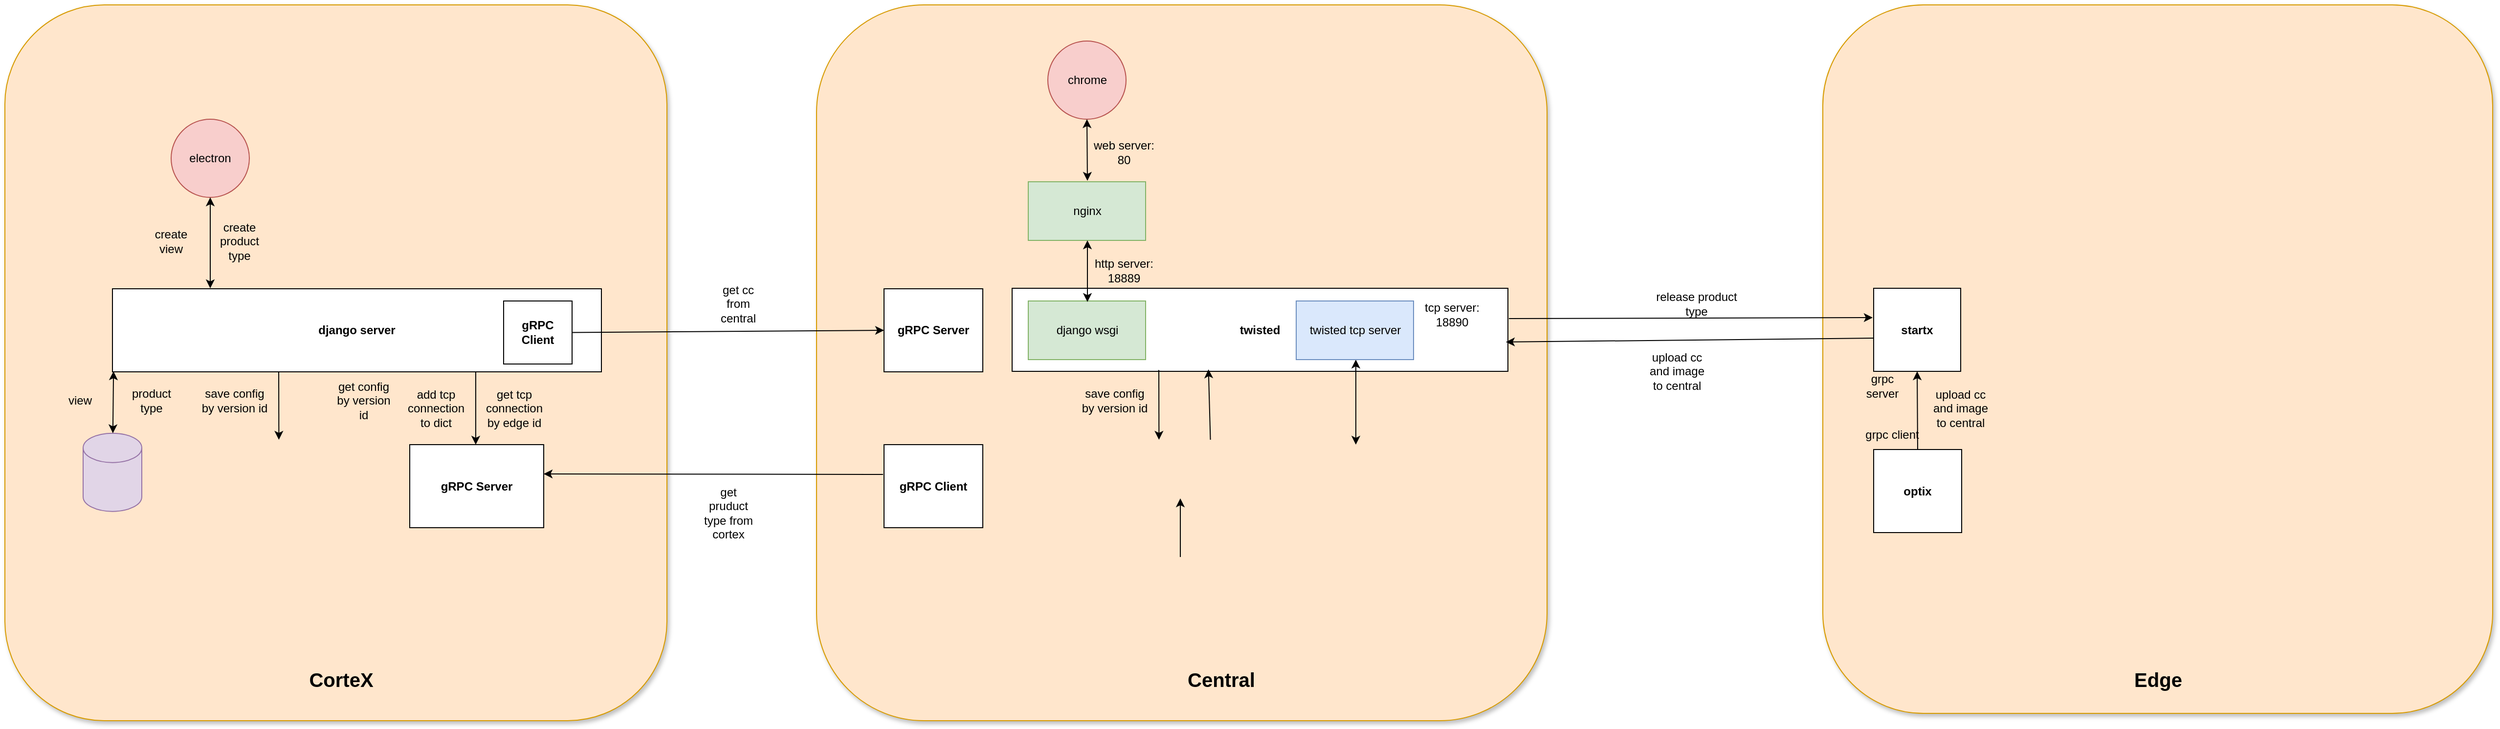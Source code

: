 <mxfile version="24.8.6">
  <diagram name="第 1 页" id="PzokZFdOADGy7_pB55ky">
    <mxGraphModel dx="2074" dy="1146" grid="1" gridSize="10" guides="1" tooltips="1" connect="1" arrows="1" fold="1" page="1" pageScale="1" pageWidth="3300" pageHeight="4681" math="0" shadow="0">
      <root>
        <mxCell id="0" />
        <mxCell id="1" parent="0" />
        <mxCell id="ArdMYgsBvblEmgynCt6V-97" value="" style="rounded=1;whiteSpace=wrap;html=1;fillColor=#ffe6cc;strokeColor=#d79b00;glass=0;shadow=1;" parent="1" vertex="1">
          <mxGeometry x="2479" y="1370" width="685" height="725" as="geometry" />
        </mxCell>
        <mxCell id="ArdMYgsBvblEmgynCt6V-98" value="" style="rounded=1;whiteSpace=wrap;html=1;fillColor=#ffe6cc;strokeColor=#d79b00;shadow=1;" parent="1" vertex="1">
          <mxGeometry x="1450" y="1370" width="747" height="732.5" as="geometry" />
        </mxCell>
        <mxCell id="ArdMYgsBvblEmgynCt6V-99" value="&lt;b&gt;twisted&lt;/b&gt;" style="rounded=0;whiteSpace=wrap;html=1;fontSize=12;fontStyle=0;fontColor=default;fontFamily=Helvetica;" parent="1" vertex="1">
          <mxGeometry x="1650" y="1660" width="507" height="85" as="geometry" />
        </mxCell>
        <mxCell id="ArdMYgsBvblEmgynCt6V-100" value="&lt;span style=&quot;font-size: 12px;&quot; data-lucid-content=&quot;{&amp;quot;t&amp;quot;:&amp;quot;CorteX Backend Service&amp;quot;,&amp;quot;m&amp;quot;:[{&amp;quot;s&amp;quot;:0,&amp;quot;n&amp;quot;:&amp;quot;fsp&amp;quot;,&amp;quot;v&amp;quot;:&amp;quot;ss_presetShapeStyle1_textStyle&amp;quot;,&amp;quot;e&amp;quot;:22},{&amp;quot;s&amp;quot;:0,&amp;quot;n&amp;quot;:&amp;quot;fsp2&amp;quot;,&amp;quot;v&amp;quot;:&amp;quot;ss_presetShapeStyle1_textStyle&amp;quot;,&amp;quot;e&amp;quot;:22},{&amp;quot;s&amp;quot;:0,&amp;quot;n&amp;quot;:&amp;quot;s&amp;quot;,&amp;quot;v&amp;quot;:22.222,&amp;quot;e&amp;quot;:22}]}&quot; data-lucid-type=&quot;application/vnd.lucid.text&quot;&gt;&lt;span style=&quot;font-size: 12px;&quot;&gt;&lt;b&gt;startx&lt;/b&gt;&lt;/span&gt;&lt;/span&gt;" style="rounded=0;whiteSpace=wrap;html=1;fontSize=12;fontStyle=0;fontColor=default;fontFamily=Helvetica;" parent="1" vertex="1">
          <mxGeometry x="2531" y="1660" width="89" height="85" as="geometry" />
        </mxCell>
        <mxCell id="ArdMYgsBvblEmgynCt6V-106" value="" style="endArrow=classic;html=1;rounded=0;exitX=0.5;exitY=0;exitDx=0;exitDy=0;" parent="1" edge="1">
          <mxGeometry width="50" height="50" relative="1" as="geometry">
            <mxPoint x="1822" y="1935" as="sourcePoint" />
            <mxPoint x="1822" y="1875" as="targetPoint" />
          </mxGeometry>
        </mxCell>
        <mxCell id="ArdMYgsBvblEmgynCt6V-107" value="" style="endArrow=classic;html=1;rounded=0;exitX=0.429;exitY=0.977;exitDx=0;exitDy=0;exitPerimeter=0;entryX=0.5;entryY=0;entryDx=0;entryDy=0;" parent="1" edge="1">
          <mxGeometry width="50" height="50" relative="1" as="geometry">
            <mxPoint x="1800.003" y="1743.62" as="sourcePoint" />
            <mxPoint x="1800.18" y="1815" as="targetPoint" />
          </mxGeometry>
        </mxCell>
        <mxCell id="ArdMYgsBvblEmgynCt6V-108" value="save config by version id&lt;div&gt;&lt;/div&gt;" style="text;strokeColor=none;align=center;fillColor=none;html=1;verticalAlign=middle;whiteSpace=wrap;rounded=0;" parent="1" vertex="1">
          <mxGeometry x="1720" y="1760" width="70" height="30" as="geometry" />
        </mxCell>
        <mxCell id="ArdMYgsBvblEmgynCt6V-109" value="Central" style="text;strokeColor=none;align=center;fillColor=none;html=1;verticalAlign=middle;whiteSpace=wrap;rounded=0;fontSize=20;fontStyle=1" parent="1" vertex="1">
          <mxGeometry x="1833.5" y="2045" width="60" height="30" as="geometry" />
        </mxCell>
        <mxCell id="ArdMYgsBvblEmgynCt6V-110" value="Edge" style="text;strokeColor=none;align=center;fillColor=none;html=1;verticalAlign=middle;whiteSpace=wrap;rounded=0;fontSize=20;fontStyle=1" parent="1" vertex="1">
          <mxGeometry x="2791.5" y="2045" width="60" height="30" as="geometry" />
        </mxCell>
        <mxCell id="ArdMYgsBvblEmgynCt6V-114" value="" style="endArrow=classic;html=1;rounded=0;exitX=0.681;exitY=0;exitDx=0;exitDy=0;entryX=0.396;entryY=0.976;entryDx=0;entryDy=0;entryPerimeter=0;exitPerimeter=0;" parent="1" target="ArdMYgsBvblEmgynCt6V-99" edge="1">
          <mxGeometry width="50" height="50" relative="1" as="geometry">
            <mxPoint x="1852.77" y="1815" as="sourcePoint" />
            <mxPoint x="1864" y="1745" as="targetPoint" />
          </mxGeometry>
        </mxCell>
        <mxCell id="ArdMYgsBvblEmgynCt6V-118" value="upload cc and image to central" style="text;strokeColor=none;align=center;fillColor=none;html=1;verticalAlign=middle;whiteSpace=wrap;rounded=0;" parent="1" vertex="1">
          <mxGeometry x="2590" y="1767.5" width="60" height="30" as="geometry" />
        </mxCell>
        <mxCell id="ArdMYgsBvblEmgynCt6V-123" value="release product type" style="text;strokeColor=none;align=center;fillColor=none;html=1;verticalAlign=middle;whiteSpace=wrap;rounded=0;" parent="1" vertex="1">
          <mxGeometry x="2300" y="1660.5" width="100" height="30" as="geometry" />
        </mxCell>
        <mxCell id="ArdMYgsBvblEmgynCt6V-127" value="tcp server: 18890" style="text;strokeColor=none;align=center;fillColor=none;html=1;verticalAlign=middle;whiteSpace=wrap;rounded=0;" parent="1" vertex="1">
          <mxGeometry x="2070" y="1672" width="60" height="30" as="geometry" />
        </mxCell>
        <mxCell id="ArdMYgsBvblEmgynCt6V-131" value="chrome" style="ellipse;whiteSpace=wrap;html=1;aspect=fixed;fillColor=#f8cecc;strokeColor=#b85450;" parent="1" vertex="1">
          <mxGeometry x="1686.5" y="1407" width="80" height="80" as="geometry" />
        </mxCell>
        <mxCell id="ArdMYgsBvblEmgynCt6V-132" value="" style="endArrow=classic;startArrow=classic;html=1;rounded=0;exitX=0.5;exitY=1;exitDx=0;exitDy=0;" parent="1" source="ArdMYgsBvblEmgynCt6V-131" edge="1">
          <mxGeometry width="50" height="50" relative="1" as="geometry">
            <mxPoint x="2300" y="1697" as="sourcePoint" />
            <mxPoint x="1727" y="1550" as="targetPoint" />
          </mxGeometry>
        </mxCell>
        <mxCell id="ArdMYgsBvblEmgynCt6V-133" value="" style="endArrow=classic;startArrow=classic;html=1;rounded=0;entryX=0.103;entryY=0.969;entryDx=0;entryDy=0;entryPerimeter=0;exitX=0.479;exitY=0.042;exitDx=0;exitDy=0;exitPerimeter=0;" parent="1" edge="1">
          <mxGeometry width="50" height="50" relative="1" as="geometry">
            <mxPoint x="2001.48" y="1820.02" as="sourcePoint" />
            <mxPoint x="2001.461" y="1732.995" as="targetPoint" />
          </mxGeometry>
        </mxCell>
        <mxCell id="ArdMYgsBvblEmgynCt6V-134" value="web server: 80" style="text;strokeColor=none;align=center;fillColor=none;html=1;verticalAlign=middle;whiteSpace=wrap;rounded=0;" parent="1" vertex="1">
          <mxGeometry x="1726" y="1506" width="77" height="30" as="geometry" />
        </mxCell>
        <mxCell id="ArdMYgsBvblEmgynCt6V-137" value="django wsgi" style="rounded=0;whiteSpace=wrap;html=1;fillColor=#d5e8d4;strokeColor=#82b366;" parent="1" vertex="1">
          <mxGeometry x="1666.5" y="1673" width="120" height="60" as="geometry" />
        </mxCell>
        <mxCell id="ArdMYgsBvblEmgynCt6V-138" value="twisted tcp server" style="rounded=0;whiteSpace=wrap;html=1;fillColor=#dae8fc;strokeColor=#6c8ebf;" parent="1" vertex="1">
          <mxGeometry x="1940.5" y="1673" width="120" height="60" as="geometry" />
        </mxCell>
        <mxCell id="ArdMYgsBvblEmgynCt6V-142" value="nginx" style="rounded=0;whiteSpace=wrap;html=1;fillColor=#d5e8d4;strokeColor=#82b366;" parent="1" vertex="1">
          <mxGeometry x="1666.5" y="1551" width="120" height="60" as="geometry" />
        </mxCell>
        <mxCell id="ArdMYgsBvblEmgynCt6V-143" value="" style="endArrow=classic;startArrow=classic;html=1;rounded=0;exitX=0.5;exitY=1;exitDx=0;exitDy=0;" parent="1" edge="1">
          <mxGeometry width="50" height="50" relative="1" as="geometry">
            <mxPoint x="1727" y="1611" as="sourcePoint" />
            <mxPoint x="1727" y="1674" as="targetPoint" />
          </mxGeometry>
        </mxCell>
        <mxCell id="ArdMYgsBvblEmgynCt6V-144" value="http server: 18889" style="text;strokeColor=none;align=center;fillColor=none;html=1;verticalAlign=middle;whiteSpace=wrap;rounded=0;" parent="1" vertex="1">
          <mxGeometry x="1726" y="1627" width="77" height="30" as="geometry" />
        </mxCell>
        <mxCell id="ArdMYgsBvblEmgynCt6V-145" value="" style="rounded=1;whiteSpace=wrap;html=1;fillColor=#ffe6cc;strokeColor=#d79b00;shadow=1;" parent="1" vertex="1">
          <mxGeometry x="620" y="1370" width="677" height="732.5" as="geometry" />
        </mxCell>
        <mxCell id="ArdMYgsBvblEmgynCt6V-146" value="&lt;b&gt;gRPC Server&lt;/b&gt;" style="rounded=0;whiteSpace=wrap;html=1;fontSize=12;fontStyle=0;fontColor=default;fontFamily=Helvetica;" parent="1" vertex="1">
          <mxGeometry x="1034" y="1820" width="137" height="85" as="geometry" />
        </mxCell>
        <mxCell id="ArdMYgsBvblEmgynCt6V-150" value="" style="endArrow=classic;html=1;rounded=0;exitX=0.429;exitY=0.977;exitDx=0;exitDy=0;exitPerimeter=0;entryX=0.5;entryY=0;entryDx=0;entryDy=0;" parent="1" edge="1">
          <mxGeometry width="50" height="50" relative="1" as="geometry">
            <mxPoint x="900.003" y="1743.62" as="sourcePoint" />
            <mxPoint x="900.18" y="1815" as="targetPoint" />
          </mxGeometry>
        </mxCell>
        <mxCell id="ArdMYgsBvblEmgynCt6V-151" value="save config by version id&lt;div&gt;&lt;/div&gt;" style="text;strokeColor=none;align=center;fillColor=none;html=1;verticalAlign=middle;whiteSpace=wrap;rounded=0;" parent="1" vertex="1">
          <mxGeometry x="820" y="1760" width="70" height="30" as="geometry" />
        </mxCell>
        <mxCell id="ArdMYgsBvblEmgynCt6V-152" value="CorteX" style="text;strokeColor=none;align=center;fillColor=none;html=1;verticalAlign=middle;whiteSpace=wrap;rounded=0;fontSize=20;fontStyle=1" parent="1" vertex="1">
          <mxGeometry x="933.5" y="2045" width="60" height="30" as="geometry" />
        </mxCell>
        <mxCell id="ArdMYgsBvblEmgynCt6V-153" value="" style="shape=cylinder3;whiteSpace=wrap;html=1;boundedLbl=1;backgroundOutline=1;size=15;fillColor=#e1d5e7;strokeColor=#9673a6;" parent="1" vertex="1">
          <mxGeometry x="700" y="1808.32" width="60" height="80" as="geometry" />
        </mxCell>
        <mxCell id="ArdMYgsBvblEmgynCt6V-154" value="" style="endArrow=classic;startArrow=classic;html=1;rounded=0;entryX=0.087;entryY=1.028;entryDx=0;entryDy=0;entryPerimeter=0;" parent="1" source="ArdMYgsBvblEmgynCt6V-153" edge="1">
          <mxGeometry width="50" height="50" relative="1" as="geometry">
            <mxPoint x="1560" y="1893.32" as="sourcePoint" />
            <mxPoint x="731.069" y="1745.0" as="targetPoint" />
          </mxGeometry>
        </mxCell>
        <mxCell id="ArdMYgsBvblEmgynCt6V-155" value="create product type" style="text;strokeColor=none;align=center;fillColor=none;html=1;verticalAlign=middle;whiteSpace=wrap;rounded=0;" parent="1" vertex="1">
          <mxGeometry x="830" y="1597" width="60" height="30" as="geometry" />
        </mxCell>
        <mxCell id="ArdMYgsBvblEmgynCt6V-157" value="get config by version id" style="text;strokeColor=none;align=center;fillColor=none;html=1;verticalAlign=middle;whiteSpace=wrap;rounded=0;" parent="1" vertex="1">
          <mxGeometry x="957" y="1760" width="60" height="30" as="geometry" />
        </mxCell>
        <mxCell id="ArdMYgsBvblEmgynCt6V-159" value="add tcp connection to dict" style="text;strokeColor=none;align=center;fillColor=none;html=1;verticalAlign=middle;whiteSpace=wrap;rounded=0;" parent="1" vertex="1">
          <mxGeometry x="1031" y="1767.5" width="60" height="30" as="geometry" />
        </mxCell>
        <mxCell id="ArdMYgsBvblEmgynCt6V-160" value="get tcp connection by edge id" style="text;strokeColor=none;align=center;fillColor=none;html=1;verticalAlign=middle;whiteSpace=wrap;rounded=0;" parent="1" vertex="1">
          <mxGeometry x="1111" y="1767.5" width="60" height="30" as="geometry" />
        </mxCell>
        <mxCell id="ArdMYgsBvblEmgynCt6V-163" value="electron" style="ellipse;whiteSpace=wrap;html=1;aspect=fixed;fillColor=#f8cecc;strokeColor=#b85450;" parent="1" vertex="1">
          <mxGeometry x="790" y="1487" width="80" height="80" as="geometry" />
        </mxCell>
        <mxCell id="ArdMYgsBvblEmgynCt6V-164" value="" style="endArrow=classic;startArrow=classic;html=1;rounded=0;exitX=0.5;exitY=1;exitDx=0;exitDy=0;" parent="1" source="ArdMYgsBvblEmgynCt6V-163" edge="1">
          <mxGeometry width="50" height="50" relative="1" as="geometry">
            <mxPoint x="1400" y="1697" as="sourcePoint" />
            <mxPoint x="830" y="1660" as="targetPoint" />
          </mxGeometry>
        </mxCell>
        <mxCell id="ArdMYgsBvblEmgynCt6V-165" value="" style="endArrow=classic;startArrow=classic;html=1;rounded=0;entryX=0.103;entryY=0.969;entryDx=0;entryDy=0;entryPerimeter=0;exitX=0.479;exitY=0.042;exitDx=0;exitDy=0;exitPerimeter=0;" parent="1" edge="1">
          <mxGeometry width="50" height="50" relative="1" as="geometry">
            <mxPoint x="1101.48" y="1820.02" as="sourcePoint" />
            <mxPoint x="1101.461" y="1732.995" as="targetPoint" />
          </mxGeometry>
        </mxCell>
        <mxCell id="ArdMYgsBvblEmgynCt6V-173" value="&lt;b&gt;gRPC Client&lt;/b&gt;" style="rounded=0;whiteSpace=wrap;html=1;fontSize=12;fontStyle=0;fontColor=default;fontFamily=Helvetica;" parent="1" vertex="1">
          <mxGeometry x="1519" y="1820" width="101" height="85" as="geometry" />
        </mxCell>
        <mxCell id="ArdMYgsBvblEmgynCt6V-175" value="&lt;b&gt;django server&lt;/b&gt;" style="rounded=0;whiteSpace=wrap;html=1;fontSize=12;fontStyle=0;fontColor=default;fontFamily=Helvetica;" parent="1" vertex="1">
          <mxGeometry x="730" y="1660.5" width="500" height="85" as="geometry" />
        </mxCell>
        <mxCell id="ArdMYgsBvblEmgynCt6V-176" value="upload cc and image to central" style="text;strokeColor=none;align=center;fillColor=none;html=1;verticalAlign=middle;whiteSpace=wrap;rounded=0;" parent="1" vertex="1">
          <mxGeometry x="2300" y="1730" width="60" height="30" as="geometry" />
        </mxCell>
        <mxCell id="ArdMYgsBvblEmgynCt6V-177" value="product type" style="text;strokeColor=none;align=center;fillColor=none;html=1;verticalAlign=middle;whiteSpace=wrap;rounded=0;" parent="1" vertex="1">
          <mxGeometry x="740" y="1760" width="60" height="30" as="geometry" />
        </mxCell>
        <mxCell id="xq7-DkZQs1Acq1c8sGdA-1" value="&lt;b&gt;optix&lt;/b&gt;" style="rounded=0;whiteSpace=wrap;html=1;fontSize=12;fontStyle=0;fontColor=default;fontFamily=Helvetica;" vertex="1" parent="1">
          <mxGeometry x="2531" y="1825" width="90" height="85" as="geometry" />
        </mxCell>
        <mxCell id="xq7-DkZQs1Acq1c8sGdA-2" value="" style="endArrow=classic;html=1;rounded=0;exitX=0.5;exitY=0;exitDx=0;exitDy=0;entryX=0.5;entryY=1;entryDx=0;entryDy=0;" edge="1" parent="1" source="xq7-DkZQs1Acq1c8sGdA-1" target="ArdMYgsBvblEmgynCt6V-100">
          <mxGeometry width="50" height="50" relative="1" as="geometry">
            <mxPoint x="2690" y="1550" as="sourcePoint" />
            <mxPoint x="2740" y="1500" as="targetPoint" />
          </mxGeometry>
        </mxCell>
        <mxCell id="xq7-DkZQs1Acq1c8sGdA-3" value="" style="endArrow=classic;html=1;rounded=0;entryX=0.996;entryY=0.647;entryDx=0;entryDy=0;entryPerimeter=0;exitX=0;exitY=0.6;exitDx=0;exitDy=0;exitPerimeter=0;" edge="1" parent="1" source="ArdMYgsBvblEmgynCt6V-100" target="ArdMYgsBvblEmgynCt6V-99">
          <mxGeometry width="50" height="50" relative="1" as="geometry">
            <mxPoint x="2690" y="1550" as="sourcePoint" />
            <mxPoint x="2740" y="1500" as="targetPoint" />
          </mxGeometry>
        </mxCell>
        <mxCell id="xq7-DkZQs1Acq1c8sGdA-4" value="" style="endArrow=classic;html=1;rounded=0;exitX=1.002;exitY=0.365;exitDx=0;exitDy=0;exitPerimeter=0;" edge="1" parent="1" source="ArdMYgsBvblEmgynCt6V-99">
          <mxGeometry width="50" height="50" relative="1" as="geometry">
            <mxPoint x="2690" y="1550" as="sourcePoint" />
            <mxPoint x="2530" y="1690" as="targetPoint" />
          </mxGeometry>
        </mxCell>
        <mxCell id="xq7-DkZQs1Acq1c8sGdA-6" value="get cc from central" style="text;strokeColor=none;align=center;fillColor=none;html=1;verticalAlign=middle;whiteSpace=wrap;rounded=0;" vertex="1" parent="1">
          <mxGeometry x="1340" y="1660.5" width="60" height="30" as="geometry" />
        </mxCell>
        <mxCell id="xq7-DkZQs1Acq1c8sGdA-7" value="" style="endArrow=classic;html=1;rounded=0;entryX=1;entryY=0.353;entryDx=0;entryDy=0;entryPerimeter=0;exitX=-0.01;exitY=0.359;exitDx=0;exitDy=0;exitPerimeter=0;" edge="1" parent="1" source="ArdMYgsBvblEmgynCt6V-173" target="ArdMYgsBvblEmgynCt6V-146">
          <mxGeometry width="50" height="50" relative="1" as="geometry">
            <mxPoint x="1400" y="1790" as="sourcePoint" />
            <mxPoint x="1450" y="1740" as="targetPoint" />
          </mxGeometry>
        </mxCell>
        <mxCell id="xq7-DkZQs1Acq1c8sGdA-8" value="get pruduct type from cortex" style="text;strokeColor=none;align=center;fillColor=none;html=1;verticalAlign=middle;whiteSpace=wrap;rounded=0;" vertex="1" parent="1">
          <mxGeometry x="1330" y="1874.5" width="60" height="30" as="geometry" />
        </mxCell>
        <mxCell id="xq7-DkZQs1Acq1c8sGdA-9" value="create view" style="text;strokeColor=none;align=center;fillColor=none;html=1;verticalAlign=middle;whiteSpace=wrap;rounded=0;" vertex="1" parent="1">
          <mxGeometry x="760" y="1597" width="60" height="30" as="geometry" />
        </mxCell>
        <mxCell id="xq7-DkZQs1Acq1c8sGdA-10" value="view" style="text;strokeColor=none;align=center;fillColor=none;html=1;verticalAlign=middle;whiteSpace=wrap;rounded=0;" vertex="1" parent="1">
          <mxGeometry x="667" y="1760" width="60" height="30" as="geometry" />
        </mxCell>
        <mxCell id="xq7-DkZQs1Acq1c8sGdA-11" value="&lt;b&gt;gRPC Server&lt;/b&gt;" style="rounded=0;whiteSpace=wrap;html=1;fontSize=12;fontStyle=0;fontColor=default;fontFamily=Helvetica;" vertex="1" parent="1">
          <mxGeometry x="1519" y="1660.5" width="101" height="85" as="geometry" />
        </mxCell>
        <mxCell id="xq7-DkZQs1Acq1c8sGdA-12" value="grpc server" style="text;strokeColor=none;align=center;fillColor=none;html=1;verticalAlign=middle;whiteSpace=wrap;rounded=0;" vertex="1" parent="1">
          <mxGeometry x="2510" y="1745" width="60" height="30" as="geometry" />
        </mxCell>
        <mxCell id="xq7-DkZQs1Acq1c8sGdA-13" value="grpc client" style="text;strokeColor=none;align=center;fillColor=none;html=1;verticalAlign=middle;whiteSpace=wrap;rounded=0;" vertex="1" parent="1">
          <mxGeometry x="2520" y="1795" width="60" height="30" as="geometry" />
        </mxCell>
        <mxCell id="xq7-DkZQs1Acq1c8sGdA-14" value="&lt;b&gt;gRPC Client&lt;/b&gt;" style="rounded=0;whiteSpace=wrap;html=1;fontSize=12;fontStyle=0;fontColor=default;fontFamily=Helvetica;" vertex="1" parent="1">
          <mxGeometry x="1130" y="1673" width="70" height="64.5" as="geometry" />
        </mxCell>
        <mxCell id="xq7-DkZQs1Acq1c8sGdA-15" value="" style="endArrow=classic;html=1;rounded=0;exitX=1;exitY=0.5;exitDx=0;exitDy=0;entryX=0;entryY=0.5;entryDx=0;entryDy=0;" edge="1" parent="1" source="xq7-DkZQs1Acq1c8sGdA-14" target="xq7-DkZQs1Acq1c8sGdA-11">
          <mxGeometry width="50" height="50" relative="1" as="geometry">
            <mxPoint x="1890" y="1950" as="sourcePoint" />
            <mxPoint x="1940" y="1900" as="targetPoint" />
          </mxGeometry>
        </mxCell>
      </root>
    </mxGraphModel>
  </diagram>
</mxfile>
